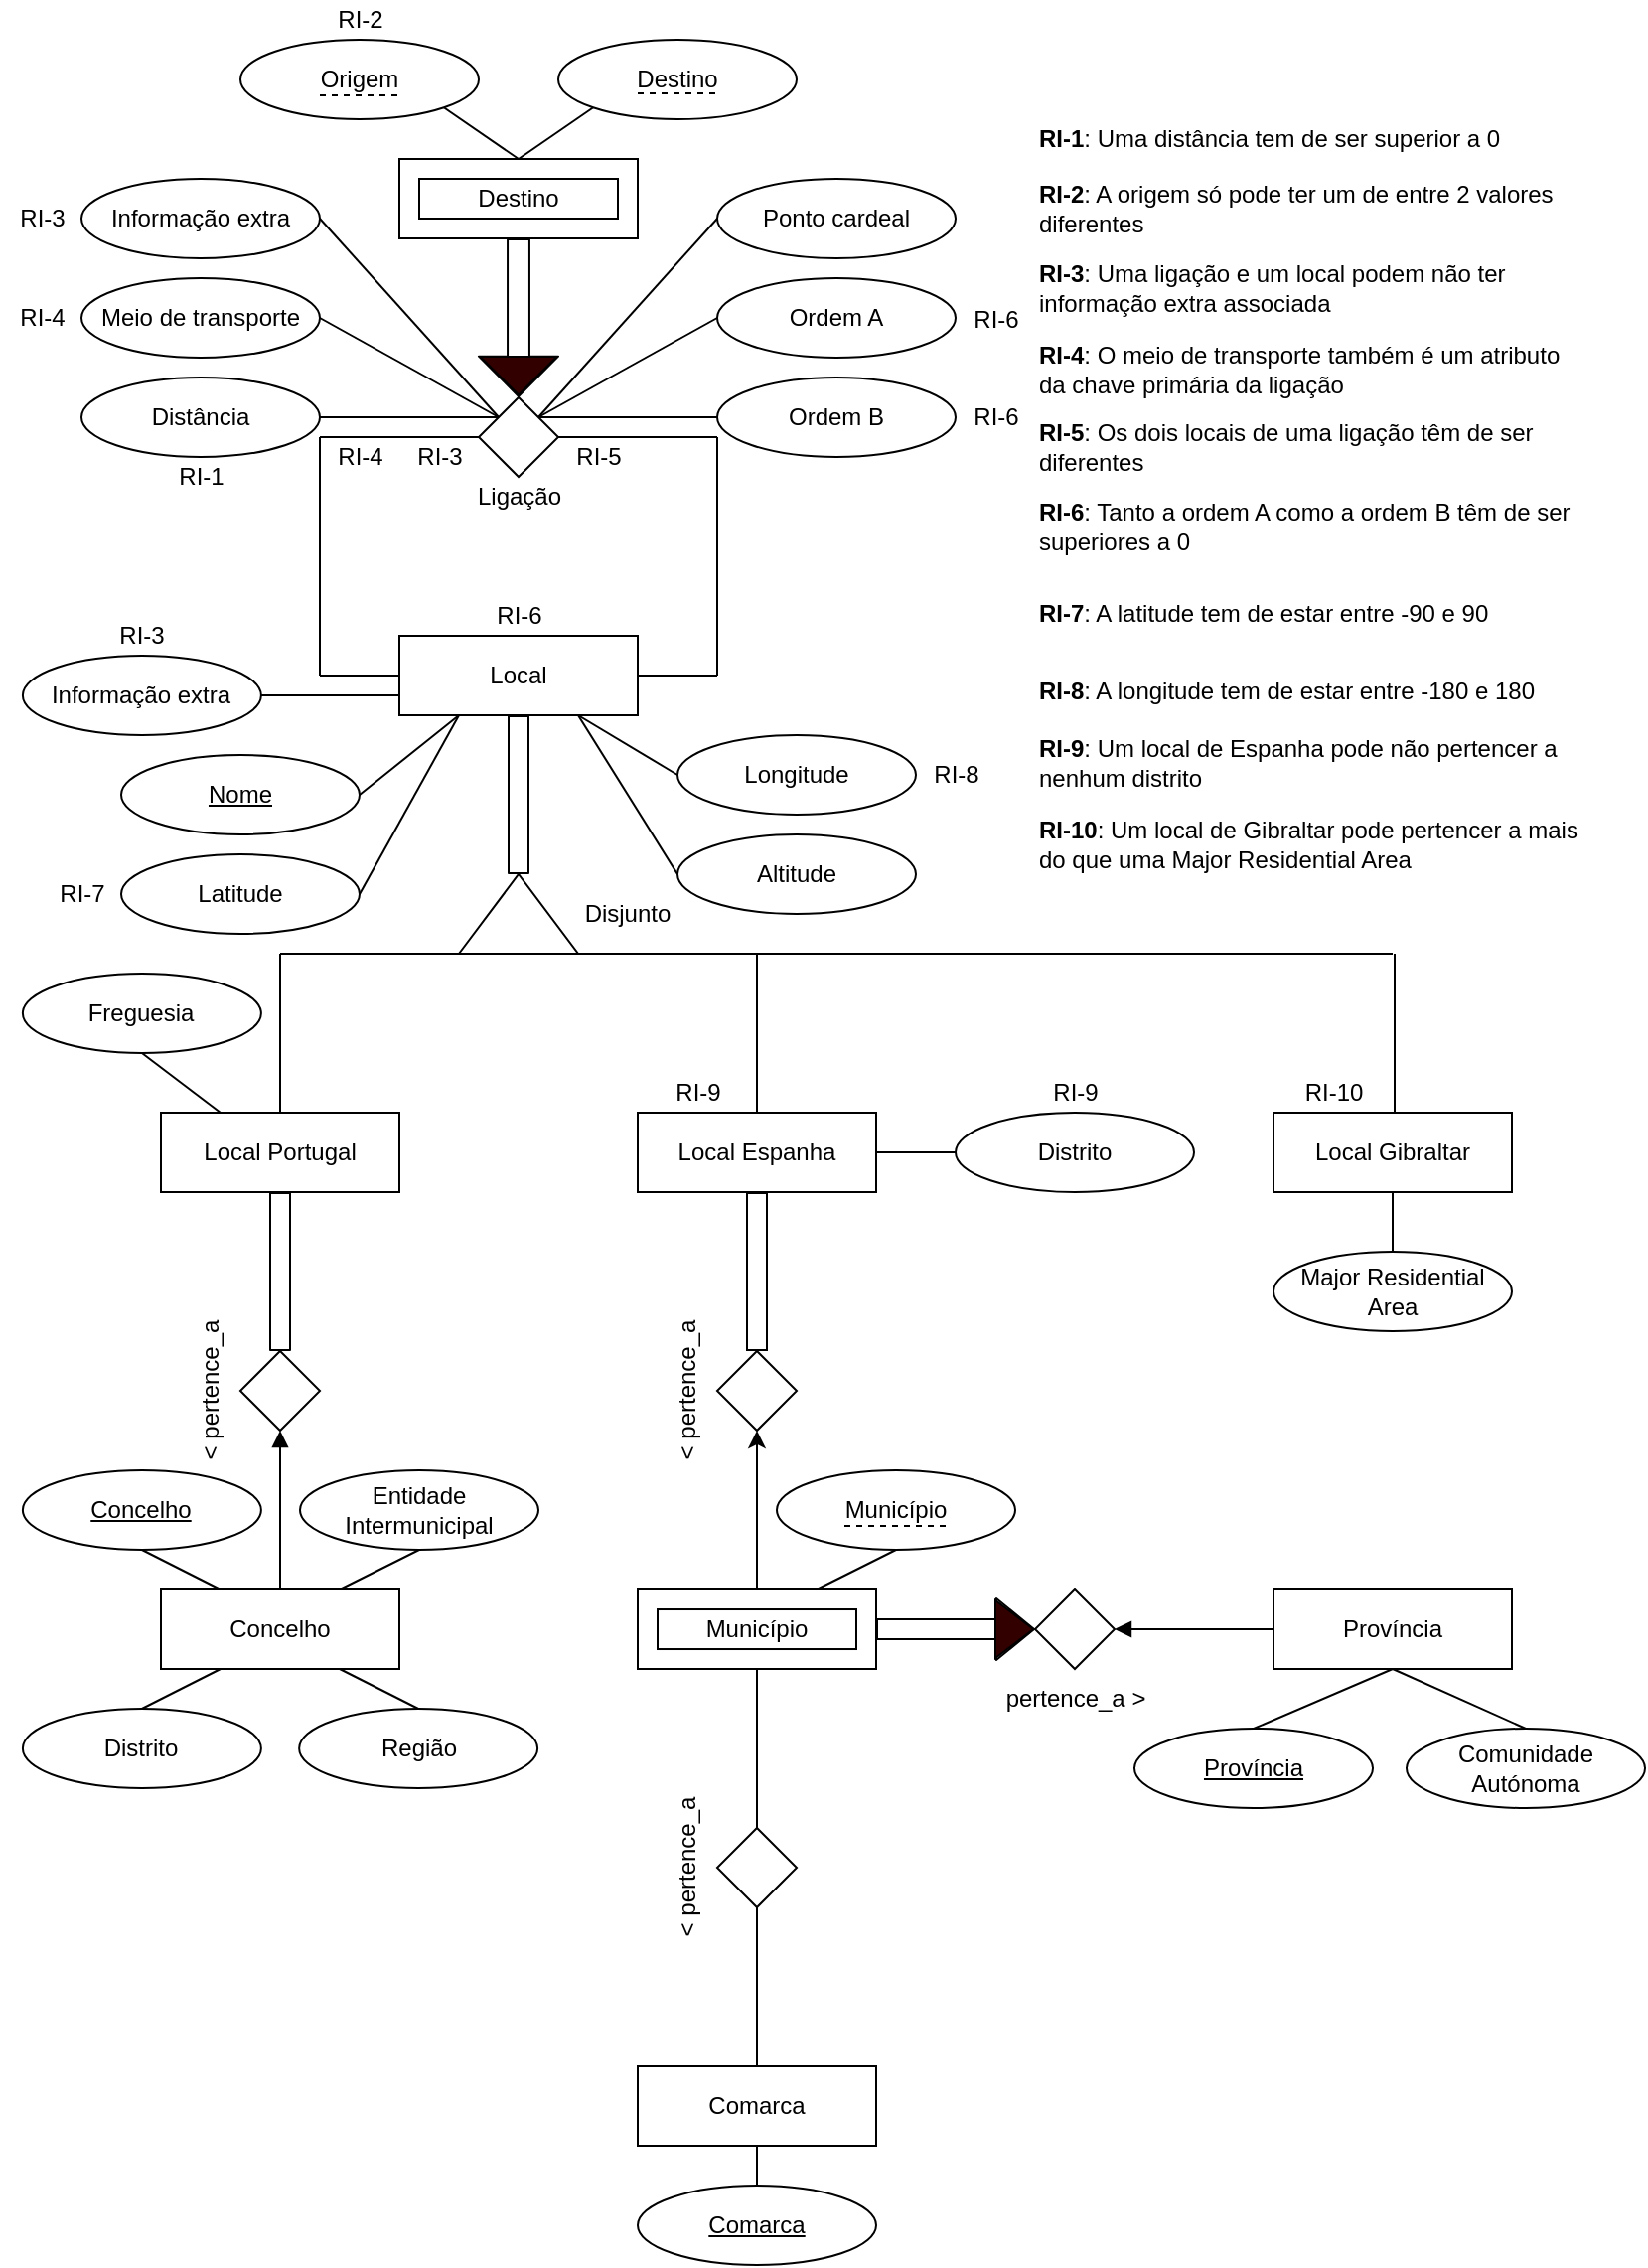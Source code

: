 <mxfile version="13.9.2" type="device"><diagram id="DC9DryZOAjjXca_R9cjU" name="Page-1"><mxGraphModel dx="1422" dy="762" grid="1" gridSize="10" guides="1" tooltips="1" connect="1" arrows="1" fold="1" page="1" pageScale="1" pageWidth="827" pageHeight="1169" math="0" shadow="0"><root><mxCell id="0"/><mxCell id="1" parent="0"/><mxCell id="Ir1CmOhTRqRoBB4s395g-1" value="Local Portugal" style="rounded=0;whiteSpace=wrap;html=1;" parent="1" vertex="1"><mxGeometry x="80" y="560" width="120" height="40" as="geometry"/></mxCell><mxCell id="SoX_IOVRgisj7FceYTcD-1" style="edgeStyle=orthogonalEdgeStyle;rounded=0;orthogonalLoop=1;jettySize=auto;html=1;exitX=0.5;exitY=1;exitDx=0;exitDy=0;entryX=0.5;entryY=0;entryDx=0;entryDy=0;strokeWidth=1;shape=flexArrow;labelBorderColor=#000000;endArrow=none;endFill=0;" parent="1" source="Ir1CmOhTRqRoBB4s395g-3" target="Ir1CmOhTRqRoBB4s395g-11" edge="1"><mxGeometry relative="1" as="geometry"/></mxCell><mxCell id="Ir1CmOhTRqRoBB4s395g-3" value="Local Espanha" style="rounded=0;whiteSpace=wrap;html=1;" parent="1" vertex="1"><mxGeometry x="320" y="560" width="120" height="40" as="geometry"/></mxCell><mxCell id="Ir1CmOhTRqRoBB4s395g-4" value="Província" style="rounded=0;whiteSpace=wrap;html=1;" parent="1" vertex="1"><mxGeometry x="640" y="800" width="120" height="40" as="geometry"/></mxCell><mxCell id="Ir1CmOhTRqRoBB4s395g-5" value="Concelho" style="rounded=0;whiteSpace=wrap;html=1;" parent="1" vertex="1"><mxGeometry x="80" y="800" width="120" height="40" as="geometry"/></mxCell><mxCell id="7qS_gcnjjlwDgOQK5V2x-15" style="edgeStyle=none;rounded=1;jumpStyle=none;orthogonalLoop=1;jettySize=auto;html=1;exitX=0.75;exitY=0;exitDx=0;exitDy=0;entryX=0.5;entryY=1;entryDx=0;entryDy=0;endArrow=none;endFill=0;" parent="1" source="Ir1CmOhTRqRoBB4s395g-6" target="7qS_gcnjjlwDgOQK5V2x-11" edge="1"><mxGeometry relative="1" as="geometry"/></mxCell><mxCell id="Ir1CmOhTRqRoBB4s395g-6" value="Município" style="rounded=0;whiteSpace=wrap;html=1;" parent="1" vertex="1"><mxGeometry x="320" y="800" width="120" height="40" as="geometry"/></mxCell><mxCell id="Pfcc_-ZRixYDQYfbizdd-3" style="edgeStyle=orthogonalEdgeStyle;rounded=0;orthogonalLoop=1;jettySize=auto;html=1;exitX=0;exitY=0.75;exitDx=0;exitDy=0;entryX=1;entryY=0.5;entryDx=0;entryDy=0;endArrow=none;endFill=0;" parent="1" source="Ir1CmOhTRqRoBB4s395g-7" target="Pfcc_-ZRixYDQYfbizdd-2" edge="1"><mxGeometry relative="1" as="geometry"/></mxCell><mxCell id="Ir1CmOhTRqRoBB4s395g-7" value="Local" style="rounded=0;whiteSpace=wrap;html=1;" parent="1" vertex="1"><mxGeometry x="200" y="320" width="120" height="40" as="geometry"/></mxCell><mxCell id="Ir1CmOhTRqRoBB4s395g-8" value="Destino" style="rounded=0;whiteSpace=wrap;html=1;" parent="1" vertex="1"><mxGeometry x="200" y="80" width="120" height="40" as="geometry"/></mxCell><mxCell id="Ir1CmOhTRqRoBB4s395g-9" value="" style="rhombus;whiteSpace=wrap;html=1;" parent="1" vertex="1"><mxGeometry x="240" y="200" width="40" height="40" as="geometry"/></mxCell><mxCell id="Ir1CmOhTRqRoBB4s395g-11" value="" style="rhombus;whiteSpace=wrap;html=1;" parent="1" vertex="1"><mxGeometry x="360" y="680" width="40" height="40" as="geometry"/></mxCell><mxCell id="Ir1CmOhTRqRoBB4s395g-12" value="" style="rhombus;whiteSpace=wrap;html=1;perimeterSpacing=0;shadow=0;sketch=0;" parent="1" vertex="1"><mxGeometry x="520" y="800" width="40" height="40" as="geometry"/></mxCell><mxCell id="Ir1CmOhTRqRoBB4s395g-13" value="" style="rhombus;whiteSpace=wrap;html=1;" parent="1" vertex="1"><mxGeometry x="120" y="680" width="40" height="40" as="geometry"/></mxCell><mxCell id="Ir1CmOhTRqRoBB4s395g-16" value="" style="triangle;whiteSpace=wrap;html=1;rotation=-90;" parent="1" vertex="1"><mxGeometry x="240" y="430" width="40" height="60" as="geometry"/></mxCell><mxCell id="Ir1CmOhTRqRoBB4s395g-17" value="" style="endArrow=none;html=1;entryX=0.5;entryY=1;entryDx=0;entryDy=0;exitX=0.5;exitY=0;exitDx=0;exitDy=0;shape=flexArrow;startArrow=block;endFill=0;startWidth=28.095;startSize=6.395;width=10.952;" parent="1" source="Ir1CmOhTRqRoBB4s395g-9" target="Ir1CmOhTRqRoBB4s395g-8" edge="1"><mxGeometry width="50" height="50" relative="1" as="geometry"><mxPoint x="310" y="480" as="sourcePoint"/><mxPoint x="360" y="430" as="targetPoint"/></mxGeometry></mxCell><mxCell id="Ir1CmOhTRqRoBB4s395g-18" value="" style="triangle;whiteSpace=wrap;html=1;rotation=90;fillColor=#330000;" parent="1" vertex="1"><mxGeometry x="250.44" y="170" width="19.13" height="38.25" as="geometry"/></mxCell><mxCell id="Ir1CmOhTRqRoBB4s395g-22" value="" style="rounded=0;whiteSpace=wrap;html=1;fillColor=none;" parent="1" vertex="1"><mxGeometry x="210" y="90" width="100" height="20" as="geometry"/></mxCell><mxCell id="Ir1CmOhTRqRoBB4s395g-23" value="" style="endArrow=none;html=1;exitX=0;exitY=0.5;exitDx=0;exitDy=0;" parent="1" source="Ir1CmOhTRqRoBB4s395g-7" edge="1"><mxGeometry width="50" height="50" relative="1" as="geometry"><mxPoint x="300" y="260" as="sourcePoint"/><mxPoint x="160" y="340" as="targetPoint"/></mxGeometry></mxCell><mxCell id="Ir1CmOhTRqRoBB4s395g-24" value="" style="endArrow=none;html=1;entryX=0;entryY=0.5;entryDx=0;entryDy=0;" parent="1" target="Ir1CmOhTRqRoBB4s395g-9" edge="1"><mxGeometry width="50" height="50" relative="1" as="geometry"><mxPoint x="160" y="220" as="sourcePoint"/><mxPoint x="350" y="210" as="targetPoint"/></mxGeometry></mxCell><mxCell id="Ir1CmOhTRqRoBB4s395g-25" value="" style="endArrow=none;html=1;" parent="1" edge="1"><mxGeometry width="50" height="50" relative="1" as="geometry"><mxPoint x="160" y="340" as="sourcePoint"/><mxPoint x="160" y="220" as="targetPoint"/></mxGeometry></mxCell><mxCell id="Ir1CmOhTRqRoBB4s395g-26" value="" style="endArrow=none;html=1;exitX=1;exitY=0.5;exitDx=0;exitDy=0;" parent="1" source="Ir1CmOhTRqRoBB4s395g-7" edge="1"><mxGeometry width="50" height="50" relative="1" as="geometry"><mxPoint x="300" y="260" as="sourcePoint"/><mxPoint x="360" y="340" as="targetPoint"/></mxGeometry></mxCell><mxCell id="Ir1CmOhTRqRoBB4s395g-27" value="" style="endArrow=none;html=1;exitX=1;exitY=0.5;exitDx=0;exitDy=0;" parent="1" source="Ir1CmOhTRqRoBB4s395g-9" edge="1"><mxGeometry width="50" height="50" relative="1" as="geometry"><mxPoint x="300" y="260" as="sourcePoint"/><mxPoint x="360" y="220" as="targetPoint"/></mxGeometry></mxCell><mxCell id="Ir1CmOhTRqRoBB4s395g-28" value="" style="endArrow=none;html=1;" parent="1" edge="1"><mxGeometry width="50" height="50" relative="1" as="geometry"><mxPoint x="360" y="340" as="sourcePoint"/><mxPoint x="360" y="220" as="targetPoint"/></mxGeometry></mxCell><mxCell id="Ir1CmOhTRqRoBB4s395g-29" value="" style="endArrow=none;html=1;entryX=0.5;entryY=1;entryDx=0;entryDy=0;exitX=1;exitY=0.5;exitDx=0;exitDy=0;shape=flexArrow;" parent="1" source="Ir1CmOhTRqRoBB4s395g-16" target="Ir1CmOhTRqRoBB4s395g-7" edge="1"><mxGeometry width="50" height="50" relative="1" as="geometry"><mxPoint x="300" y="480" as="sourcePoint"/><mxPoint x="350" y="430" as="targetPoint"/></mxGeometry></mxCell><mxCell id="Ir1CmOhTRqRoBB4s395g-30" value="" style="endArrow=none;html=1;exitX=0.5;exitY=0;exitDx=0;exitDy=0;" parent="1" source="Ir1CmOhTRqRoBB4s395g-1" edge="1"><mxGeometry width="50" height="50" relative="1" as="geometry"><mxPoint x="300" y="480" as="sourcePoint"/><mxPoint x="140" y="480" as="targetPoint"/></mxGeometry></mxCell><mxCell id="Ir1CmOhTRqRoBB4s395g-31" value="" style="endArrow=none;html=1;exitX=0.5;exitY=0;exitDx=0;exitDy=0;" parent="1" source="Ir1CmOhTRqRoBB4s395g-3" edge="1"><mxGeometry width="50" height="50" relative="1" as="geometry"><mxPoint x="300" y="480" as="sourcePoint"/><mxPoint x="380" y="480" as="targetPoint"/></mxGeometry></mxCell><mxCell id="Ir1CmOhTRqRoBB4s395g-32" value="" style="endArrow=none;html=1;" parent="1" edge="1"><mxGeometry width="50" height="50" relative="1" as="geometry"><mxPoint x="140" y="480" as="sourcePoint"/><mxPoint x="230" y="480" as="targetPoint"/></mxGeometry></mxCell><mxCell id="Ir1CmOhTRqRoBB4s395g-33" value="" style="endArrow=none;html=1;" parent="1" edge="1"><mxGeometry width="50" height="50" relative="1" as="geometry"><mxPoint x="290" y="480" as="sourcePoint"/><mxPoint x="700" y="480" as="targetPoint"/></mxGeometry></mxCell><mxCell id="Ir1CmOhTRqRoBB4s395g-34" value="Disjunto" style="text;html=1;strokeColor=none;fillColor=none;align=center;verticalAlign=middle;whiteSpace=wrap;rounded=0;" parent="1" vertex="1"><mxGeometry x="290" y="450" width="50" height="20" as="geometry"/></mxCell><mxCell id="Ir1CmOhTRqRoBB4s395g-35" value="" style="endArrow=none;html=1;entryX=0.5;entryY=1;entryDx=0;entryDy=0;exitX=0.5;exitY=0;exitDx=0;exitDy=0;shape=flexArrow;" parent="1" source="Ir1CmOhTRqRoBB4s395g-13" target="Ir1CmOhTRqRoBB4s395g-1" edge="1"><mxGeometry width="50" height="50" relative="1" as="geometry"><mxPoint x="300" y="720" as="sourcePoint"/><mxPoint x="350" y="670" as="targetPoint"/></mxGeometry></mxCell><mxCell id="Ir1CmOhTRqRoBB4s395g-36" value="" style="endArrow=none;html=1;exitX=0.5;exitY=1;exitDx=0;exitDy=0;entryX=0.5;entryY=0;entryDx=0;entryDy=0;startArrow=block;startFill=1;" parent="1" source="Ir1CmOhTRqRoBB4s395g-13" target="Ir1CmOhTRqRoBB4s395g-5" edge="1"><mxGeometry width="50" height="50" relative="1" as="geometry"><mxPoint x="300" y="720" as="sourcePoint"/><mxPoint x="350" y="670" as="targetPoint"/></mxGeometry></mxCell><mxCell id="Ir1CmOhTRqRoBB4s395g-38" value="" style="endArrow=none;html=1;exitX=0.5;exitY=1;exitDx=0;exitDy=0;entryX=0.5;entryY=0;entryDx=0;entryDy=0;startArrow=classic;startFill=1;" parent="1" source="Ir1CmOhTRqRoBB4s395g-11" target="Ir1CmOhTRqRoBB4s395g-6" edge="1"><mxGeometry width="50" height="50" relative="1" as="geometry"><mxPoint x="300" y="700" as="sourcePoint"/><mxPoint x="350" y="650" as="targetPoint"/></mxGeometry></mxCell><mxCell id="Ir1CmOhTRqRoBB4s395g-39" value="" style="endArrow=block;html=1;exitX=1;exitY=0.5;exitDx=0;exitDy=0;entryX=0;entryY=0.5;entryDx=0;entryDy=0;shape=flexArrow;" parent="1" target="Ir1CmOhTRqRoBB4s395g-12" edge="1"><mxGeometry width="50" height="50" relative="1" as="geometry"><mxPoint x="440" y="820" as="sourcePoint"/><mxPoint x="500" y="760" as="targetPoint"/></mxGeometry></mxCell><mxCell id="Ir1CmOhTRqRoBB4s395g-40" value="" style="endArrow=none;html=1;exitX=1;exitY=0.5;exitDx=0;exitDy=0;entryX=0;entryY=0.5;entryDx=0;entryDy=0;startArrow=block;startFill=1;" parent="1" source="Ir1CmOhTRqRoBB4s395g-12" target="Ir1CmOhTRqRoBB4s395g-4" edge="1"><mxGeometry width="50" height="50" relative="1" as="geometry"><mxPoint x="530" y="800" as="sourcePoint"/><mxPoint x="580" y="750" as="targetPoint"/></mxGeometry></mxCell><mxCell id="Ir1CmOhTRqRoBB4s395g-41" value="&amp;lt; pertence_a" style="text;html=1;align=center;verticalAlign=middle;resizable=0;points=[];autosize=1;rotation=-90;" parent="1" vertex="1"><mxGeometry x="60" y="690" width="90" height="20" as="geometry"/></mxCell><mxCell id="Ir1CmOhTRqRoBB4s395g-42" value="&amp;lt; pertence_a" style="text;html=1;align=center;verticalAlign=middle;resizable=0;points=[];autosize=1;rotation=-90;" parent="1" vertex="1"><mxGeometry x="300" y="690" width="90" height="20" as="geometry"/></mxCell><mxCell id="Ir1CmOhTRqRoBB4s395g-43" value="pertence_a &amp;gt;" style="text;html=1;align=center;verticalAlign=middle;resizable=0;points=[];autosize=1;" parent="1" vertex="1"><mxGeometry x="495" y="845" width="90" height="20" as="geometry"/></mxCell><mxCell id="Ir1CmOhTRqRoBB4s395g-44" value="Ligação" style="text;html=1;align=center;verticalAlign=middle;resizable=0;points=[];autosize=1;" parent="1" vertex="1"><mxGeometry x="230" y="240" width="60" height="20" as="geometry"/></mxCell><mxCell id="Ir1CmOhTRqRoBB4s395g-46" value="Origem" style="ellipse;whiteSpace=wrap;html=1;fillColor=none;fontStyle=0" parent="1" vertex="1"><mxGeometry x="120" y="20" width="120" height="40" as="geometry"/></mxCell><mxCell id="Ir1CmOhTRqRoBB4s395g-48" value="Destino" style="ellipse;whiteSpace=wrap;html=1;fillColor=none;fontStyle=0" parent="1" vertex="1"><mxGeometry x="280" y="20" width="120" height="40" as="geometry"/></mxCell><mxCell id="Ir1CmOhTRqRoBB4s395g-49" value="Latitude" style="ellipse;whiteSpace=wrap;html=1;fillColor=none;" parent="1" vertex="1"><mxGeometry x="60" y="430" width="120" height="40" as="geometry"/></mxCell><mxCell id="Ir1CmOhTRqRoBB4s395g-50" value="Nome" style="ellipse;whiteSpace=wrap;html=1;fillColor=none;fontStyle=4" parent="1" vertex="1"><mxGeometry x="60" y="380" width="120" height="40" as="geometry"/></mxCell><mxCell id="Ir1CmOhTRqRoBB4s395g-51" value="Altitude" style="ellipse;whiteSpace=wrap;html=1;fillColor=none;" parent="1" vertex="1"><mxGeometry x="340" y="420" width="120" height="40" as="geometry"/></mxCell><mxCell id="Ir1CmOhTRqRoBB4s395g-52" value="Longitude" style="ellipse;whiteSpace=wrap;html=1;fillColor=none;" parent="1" vertex="1"><mxGeometry x="340" y="370" width="120" height="40" as="geometry"/></mxCell><mxCell id="Ir1CmOhTRqRoBB4s395g-53" value="Distrito" style="ellipse;whiteSpace=wrap;html=1;fillColor=none;" parent="1" vertex="1"><mxGeometry x="480" y="560" width="120" height="40" as="geometry"/></mxCell><mxCell id="Ir1CmOhTRqRoBB4s395g-54" value="Freguesia" style="ellipse;whiteSpace=wrap;html=1;fillColor=none;" parent="1" vertex="1"><mxGeometry x="10.44" y="490" width="120" height="40" as="geometry"/></mxCell><mxCell id="Ir1CmOhTRqRoBB4s395g-55" value="Província" style="ellipse;whiteSpace=wrap;html=1;fillColor=none;fontStyle=4" parent="1" vertex="1"><mxGeometry x="570" y="870" width="120" height="40" as="geometry"/></mxCell><mxCell id="Ir1CmOhTRqRoBB4s395g-57" value="Concelho" style="ellipse;whiteSpace=wrap;html=1;fillColor=none;fontStyle=4" parent="1" vertex="1"><mxGeometry x="10.44" y="740" width="120" height="40" as="geometry"/></mxCell><mxCell id="Ir1CmOhTRqRoBB4s395g-58" value="Comunidade Autónoma" style="ellipse;whiteSpace=wrap;html=1;fillColor=none;" parent="1" vertex="1"><mxGeometry x="707" y="870" width="120" height="40" as="geometry"/></mxCell><mxCell id="Ir1CmOhTRqRoBB4s395g-59" value="Entidade Intermunicipal" style="ellipse;whiteSpace=wrap;html=1;fillColor=none;" parent="1" vertex="1"><mxGeometry x="150" y="740" width="120" height="40" as="geometry"/></mxCell><mxCell id="Ir1CmOhTRqRoBB4s395g-60" value="Distrito" style="ellipse;whiteSpace=wrap;html=1;fillColor=none;" parent="1" vertex="1"><mxGeometry x="10.44" y="860" width="120" height="40" as="geometry"/></mxCell><mxCell id="Ir1CmOhTRqRoBB4s395g-62" value="Região" style="ellipse;whiteSpace=wrap;html=1;fillColor=none;" parent="1" vertex="1"><mxGeometry x="149.57" y="860" width="120" height="40" as="geometry"/></mxCell><mxCell id="Ir1CmOhTRqRoBB4s395g-63" value="Ponto cardeal" style="ellipse;whiteSpace=wrap;html=1;fillColor=none;" parent="1" vertex="1"><mxGeometry x="360" y="90" width="120" height="40" as="geometry"/></mxCell><mxCell id="Ir1CmOhTRqRoBB4s395g-64" value="Distância" style="ellipse;whiteSpace=wrap;html=1;fillColor=none;" parent="1" vertex="1"><mxGeometry x="40" y="190" width="120" height="40" as="geometry"/></mxCell><mxCell id="Ir1CmOhTRqRoBB4s395g-65" value="Informação extra" style="ellipse;whiteSpace=wrap;html=1;fillColor=none;" parent="1" vertex="1"><mxGeometry x="40" y="90" width="120" height="40" as="geometry"/></mxCell><mxCell id="Ir1CmOhTRqRoBB4s395g-66" value="Meio de transporte" style="ellipse;whiteSpace=wrap;html=1;fillColor=none;" parent="1" vertex="1"><mxGeometry x="40" y="140" width="120" height="40" as="geometry"/></mxCell><mxCell id="Ir1CmOhTRqRoBB4s395g-70" value="" style="endArrow=none;html=1;entryX=0.5;entryY=0;entryDx=0;entryDy=0;exitX=1;exitY=1;exitDx=0;exitDy=0;" parent="1" source="Ir1CmOhTRqRoBB4s395g-46" target="Ir1CmOhTRqRoBB4s395g-8" edge="1"><mxGeometry width="50" height="50" relative="1" as="geometry"><mxPoint x="360" y="180" as="sourcePoint"/><mxPoint x="410" y="130" as="targetPoint"/></mxGeometry></mxCell><mxCell id="Ir1CmOhTRqRoBB4s395g-72" value="" style="endArrow=none;html=1;entryX=0.5;entryY=0;entryDx=0;entryDy=0;exitX=0;exitY=1;exitDx=0;exitDy=0;" parent="1" source="Ir1CmOhTRqRoBB4s395g-48" target="Ir1CmOhTRqRoBB4s395g-8" edge="1"><mxGeometry width="50" height="50" relative="1" as="geometry"><mxPoint x="360" y="180" as="sourcePoint"/><mxPoint x="410" y="130" as="targetPoint"/></mxGeometry></mxCell><mxCell id="Ir1CmOhTRqRoBB4s395g-74" value="" style="endArrow=none;html=1;entryX=0;entryY=0;entryDx=0;entryDy=0;exitX=1;exitY=0.5;exitDx=0;exitDy=0;" parent="1" source="Ir1CmOhTRqRoBB4s395g-64" target="Ir1CmOhTRqRoBB4s395g-9" edge="1"><mxGeometry width="50" height="50" relative="1" as="geometry"><mxPoint x="360" y="180" as="sourcePoint"/><mxPoint x="410" y="130" as="targetPoint"/></mxGeometry></mxCell><mxCell id="Ir1CmOhTRqRoBB4s395g-75" value="" style="endArrow=none;html=1;entryX=0;entryY=0;entryDx=0;entryDy=0;exitX=1;exitY=0.5;exitDx=0;exitDy=0;" parent="1" source="Ir1CmOhTRqRoBB4s395g-66" target="Ir1CmOhTRqRoBB4s395g-9" edge="1"><mxGeometry width="50" height="50" relative="1" as="geometry"><mxPoint x="360" y="180" as="sourcePoint"/><mxPoint x="410" y="130" as="targetPoint"/></mxGeometry></mxCell><mxCell id="Ir1CmOhTRqRoBB4s395g-76" value="" style="endArrow=none;html=1;entryX=0;entryY=0;entryDx=0;entryDy=0;exitX=1;exitY=0.5;exitDx=0;exitDy=0;" parent="1" source="Ir1CmOhTRqRoBB4s395g-65" target="Ir1CmOhTRqRoBB4s395g-9" edge="1"><mxGeometry width="50" height="50" relative="1" as="geometry"><mxPoint x="360" y="180" as="sourcePoint"/><mxPoint x="410" y="130" as="targetPoint"/></mxGeometry></mxCell><mxCell id="Ir1CmOhTRqRoBB4s395g-77" value="" style="endArrow=none;html=1;entryX=1;entryY=0;entryDx=0;entryDy=0;exitX=0;exitY=0.5;exitDx=0;exitDy=0;" parent="1" source="Ir1CmOhTRqRoBB4s395g-63" target="Ir1CmOhTRqRoBB4s395g-9" edge="1"><mxGeometry width="50" height="50" relative="1" as="geometry"><mxPoint x="360" y="180" as="sourcePoint"/><mxPoint x="410" y="130" as="targetPoint"/></mxGeometry></mxCell><mxCell id="Ir1CmOhTRqRoBB4s395g-78" value="" style="endArrow=none;html=1;entryX=0.25;entryY=1;entryDx=0;entryDy=0;exitX=1;exitY=0.5;exitDx=0;exitDy=0;" parent="1" source="Ir1CmOhTRqRoBB4s395g-50" target="Ir1CmOhTRqRoBB4s395g-7" edge="1"><mxGeometry width="50" height="50" relative="1" as="geometry"><mxPoint x="360" y="430" as="sourcePoint"/><mxPoint x="410" y="380" as="targetPoint"/></mxGeometry></mxCell><mxCell id="Ir1CmOhTRqRoBB4s395g-79" value="" style="endArrow=none;html=1;entryX=0.25;entryY=1;entryDx=0;entryDy=0;exitX=1;exitY=0.5;exitDx=0;exitDy=0;" parent="1" source="Ir1CmOhTRqRoBB4s395g-49" target="Ir1CmOhTRqRoBB4s395g-7" edge="1"><mxGeometry width="50" height="50" relative="1" as="geometry"><mxPoint x="360" y="430" as="sourcePoint"/><mxPoint x="410" y="380" as="targetPoint"/></mxGeometry></mxCell><mxCell id="Ir1CmOhTRqRoBB4s395g-80" value="" style="endArrow=none;html=1;entryX=0.75;entryY=1;entryDx=0;entryDy=0;exitX=0;exitY=0.5;exitDx=0;exitDy=0;" parent="1" source="Ir1CmOhTRqRoBB4s395g-52" target="Ir1CmOhTRqRoBB4s395g-7" edge="1"><mxGeometry width="50" height="50" relative="1" as="geometry"><mxPoint x="360" y="430" as="sourcePoint"/><mxPoint x="410" y="380" as="targetPoint"/></mxGeometry></mxCell><mxCell id="Ir1CmOhTRqRoBB4s395g-81" value="" style="endArrow=none;html=1;entryX=0.75;entryY=1;entryDx=0;entryDy=0;exitX=0;exitY=0.5;exitDx=0;exitDy=0;" parent="1" source="Ir1CmOhTRqRoBB4s395g-51" target="Ir1CmOhTRqRoBB4s395g-7" edge="1"><mxGeometry width="50" height="50" relative="1" as="geometry"><mxPoint x="360" y="430" as="sourcePoint"/><mxPoint x="410" y="380" as="targetPoint"/></mxGeometry></mxCell><mxCell id="Ir1CmOhTRqRoBB4s395g-82" value="" style="endArrow=none;html=1;entryX=0.25;entryY=0;entryDx=0;entryDy=0;exitX=0.5;exitY=1;exitDx=0;exitDy=0;" parent="1" source="Ir1CmOhTRqRoBB4s395g-54" target="Ir1CmOhTRqRoBB4s395g-1" edge="1"><mxGeometry width="50" height="50" relative="1" as="geometry"><mxPoint x="360" y="620" as="sourcePoint"/><mxPoint x="410" y="570" as="targetPoint"/></mxGeometry></mxCell><mxCell id="Ir1CmOhTRqRoBB4s395g-83" value="" style="endArrow=none;html=1;entryX=1;entryY=0.5;entryDx=0;entryDy=0;exitX=0;exitY=0.5;exitDx=0;exitDy=0;" parent="1" source="Ir1CmOhTRqRoBB4s395g-53" target="Ir1CmOhTRqRoBB4s395g-3" edge="1"><mxGeometry width="50" height="50" relative="1" as="geometry"><mxPoint x="360" y="620" as="sourcePoint"/><mxPoint x="410" y="570" as="targetPoint"/></mxGeometry></mxCell><mxCell id="Ir1CmOhTRqRoBB4s395g-85" value="" style="endArrow=none;html=1;entryX=0.5;entryY=1;entryDx=0;entryDy=0;exitX=0.5;exitY=0;exitDx=0;exitDy=0;rounded=1;" parent="1" source="Ir1CmOhTRqRoBB4s395g-55" target="Ir1CmOhTRqRoBB4s395g-4" edge="1"><mxGeometry width="50" height="50" relative="1" as="geometry"><mxPoint x="360" y="860" as="sourcePoint"/><mxPoint x="410" y="810" as="targetPoint"/></mxGeometry></mxCell><mxCell id="Ir1CmOhTRqRoBB4s395g-86" value="" style="endArrow=none;html=1;entryX=0.5;entryY=1;entryDx=0;entryDy=0;exitX=0.5;exitY=0;exitDx=0;exitDy=0;" parent="1" source="Ir1CmOhTRqRoBB4s395g-58" target="Ir1CmOhTRqRoBB4s395g-4" edge="1"><mxGeometry width="50" height="50" relative="1" as="geometry"><mxPoint x="360" y="860" as="sourcePoint"/><mxPoint x="410" y="810" as="targetPoint"/></mxGeometry></mxCell><mxCell id="Ir1CmOhTRqRoBB4s395g-87" value="" style="endArrow=none;html=1;entryX=0.5;entryY=1;entryDx=0;entryDy=0;exitX=0.25;exitY=0;exitDx=0;exitDy=0;" parent="1" source="Ir1CmOhTRqRoBB4s395g-5" target="Ir1CmOhTRqRoBB4s395g-57" edge="1"><mxGeometry width="50" height="50" relative="1" as="geometry"><mxPoint x="360" y="810" as="sourcePoint"/><mxPoint x="410" y="760" as="targetPoint"/></mxGeometry></mxCell><mxCell id="Ir1CmOhTRqRoBB4s395g-88" value="" style="endArrow=none;html=1;entryX=0.5;entryY=1;entryDx=0;entryDy=0;exitX=0.75;exitY=0;exitDx=0;exitDy=0;" parent="1" source="Ir1CmOhTRqRoBB4s395g-5" target="Ir1CmOhTRqRoBB4s395g-59" edge="1"><mxGeometry width="50" height="50" relative="1" as="geometry"><mxPoint x="360" y="810" as="sourcePoint"/><mxPoint x="410" y="760" as="targetPoint"/></mxGeometry></mxCell><mxCell id="Ir1CmOhTRqRoBB4s395g-89" value="" style="endArrow=none;html=1;entryX=0.25;entryY=1;entryDx=0;entryDy=0;exitX=0.5;exitY=0;exitDx=0;exitDy=0;" parent="1" source="Ir1CmOhTRqRoBB4s395g-60" target="Ir1CmOhTRqRoBB4s395g-5" edge="1"><mxGeometry width="50" height="50" relative="1" as="geometry"><mxPoint x="360" y="810" as="sourcePoint"/><mxPoint x="410" y="760" as="targetPoint"/></mxGeometry></mxCell><mxCell id="Ir1CmOhTRqRoBB4s395g-90" value="" style="endArrow=none;html=1;entryX=0.75;entryY=1;entryDx=0;entryDy=0;exitX=0.5;exitY=0;exitDx=0;exitDy=0;" parent="1" source="Ir1CmOhTRqRoBB4s395g-62" target="Ir1CmOhTRqRoBB4s395g-5" edge="1"><mxGeometry width="50" height="50" relative="1" as="geometry"><mxPoint x="360" y="810" as="sourcePoint"/><mxPoint x="410" y="760" as="targetPoint"/></mxGeometry></mxCell><mxCell id="Ir1CmOhTRqRoBB4s395g-92" value="" style="endArrow=none;dashed=1;html=1;fontStyle=4" parent="1" edge="1"><mxGeometry width="50" height="50" relative="1" as="geometry"><mxPoint x="160" y="48" as="sourcePoint"/><mxPoint x="200" y="48" as="targetPoint"/></mxGeometry></mxCell><mxCell id="Ir1CmOhTRqRoBB4s395g-94" value="" style="endArrow=none;dashed=1;html=1;" parent="1" edge="1"><mxGeometry width="50" height="50" relative="1" as="geometry"><mxPoint x="320" y="47" as="sourcePoint"/><mxPoint x="360" y="47" as="targetPoint"/></mxGeometry></mxCell><mxCell id="Ir1CmOhTRqRoBB4s395g-97" value="&lt;b&gt;RI-1&lt;/b&gt;: Uma distância tem de ser superior a 0" style="text;html=1;strokeColor=none;fillColor=none;align=left;verticalAlign=middle;whiteSpace=wrap;rounded=0;" parent="1" vertex="1"><mxGeometry x="520" y="60" width="280" height="20" as="geometry"/></mxCell><mxCell id="Ir1CmOhTRqRoBB4s395g-99" value="RI-1" style="text;html=1;align=center;verticalAlign=middle;resizable=0;points=[];autosize=1;" parent="1" vertex="1"><mxGeometry x="80" y="230" width="40" height="20" as="geometry"/></mxCell><mxCell id="Ir1CmOhTRqRoBB4s395g-101" value="&lt;b&gt;RI-2&lt;/b&gt;: A origem só pode ter um de entre 2 valores diferentes" style="text;html=1;strokeColor=none;fillColor=none;align=left;verticalAlign=middle;whiteSpace=wrap;rounded=0;" parent="1" vertex="1"><mxGeometry x="520" y="90" width="280" height="30" as="geometry"/></mxCell><mxCell id="Ir1CmOhTRqRoBB4s395g-103" value="RI-2" style="text;html=1;align=center;verticalAlign=middle;resizable=0;points=[];autosize=1;" parent="1" vertex="1"><mxGeometry x="160" width="40" height="20" as="geometry"/></mxCell><mxCell id="Ir1CmOhTRqRoBB4s395g-105" value="&lt;b&gt;RI-3&lt;/b&gt;: Uma ligação e um local podem não ter informação extra associada" style="text;html=1;strokeColor=none;fillColor=none;align=left;verticalAlign=middle;whiteSpace=wrap;rounded=0;" parent="1" vertex="1"><mxGeometry x="520" y="130" width="280" height="30" as="geometry"/></mxCell><mxCell id="Ir1CmOhTRqRoBB4s395g-107" value="RI-3" style="text;html=1;align=center;verticalAlign=middle;resizable=0;points=[];autosize=1;" parent="1" vertex="1"><mxGeometry y="100" width="40" height="20" as="geometry"/></mxCell><mxCell id="Ir1CmOhTRqRoBB4s395g-108" value="RI-3" style="text;html=1;align=center;verticalAlign=middle;resizable=0;points=[];autosize=1;" parent="1" vertex="1"><mxGeometry x="200" y="220" width="40" height="20" as="geometry"/></mxCell><mxCell id="Ir1CmOhTRqRoBB4s395g-110" value="&lt;b&gt;RI-7&lt;/b&gt;: A latitude tem de estar entre -90 e 90" style="text;html=1;strokeColor=none;fillColor=none;align=left;verticalAlign=middle;whiteSpace=wrap;rounded=0;" parent="1" vertex="1"><mxGeometry x="520" y="299" width="280" height="20" as="geometry"/></mxCell><mxCell id="Ir1CmOhTRqRoBB4s395g-111" value="RI-7" style="text;html=1;align=center;verticalAlign=middle;resizable=0;points=[];autosize=1;" parent="1" vertex="1"><mxGeometry x="20" y="440" width="40" height="20" as="geometry"/></mxCell><mxCell id="Ir1CmOhTRqRoBB4s395g-112" value="&lt;b&gt;RI-8&lt;/b&gt;: A longitude tem de estar entre -180 e 180" style="text;html=1;strokeColor=none;fillColor=none;align=left;verticalAlign=middle;whiteSpace=wrap;rounded=0;" parent="1" vertex="1"><mxGeometry x="520" y="338.12" width="280" height="20" as="geometry"/></mxCell><mxCell id="Ir1CmOhTRqRoBB4s395g-113" value="RI-8" style="text;html=1;align=center;verticalAlign=middle;resizable=0;points=[];autosize=1;" parent="1" vertex="1"><mxGeometry x="460" y="380" width="40" height="20" as="geometry"/></mxCell><mxCell id="Ir1CmOhTRqRoBB4s395g-114" value="&lt;b&gt;RI-9&lt;/b&gt;: Um local de Espanha pode não pertencer a nenhum distrito" style="text;html=1;strokeColor=none;fillColor=none;align=left;verticalAlign=middle;whiteSpace=wrap;rounded=0;" parent="1" vertex="1"><mxGeometry x="520" y="369" width="280" height="30" as="geometry"/></mxCell><mxCell id="Ir1CmOhTRqRoBB4s395g-115" value="RI-9" style="text;html=1;align=center;verticalAlign=middle;resizable=0;points=[];autosize=1;" parent="1" vertex="1"><mxGeometry x="520" y="540" width="40" height="20" as="geometry"/></mxCell><mxCell id="Ir1CmOhTRqRoBB4s395g-116" value="RI-9" style="text;html=1;align=center;verticalAlign=middle;resizable=0;points=[];autosize=1;" parent="1" vertex="1"><mxGeometry x="330" y="540" width="40" height="20" as="geometry"/></mxCell><mxCell id="E25M9Sed5NJE-Mtbkrc2-1" value="&lt;b&gt;RI-4&lt;/b&gt;: O meio de transporte também é um atributo da chave primária da ligação" style="text;html=1;strokeColor=none;fillColor=none;align=left;verticalAlign=middle;whiteSpace=wrap;rounded=0;" parent="1" vertex="1"><mxGeometry x="520" y="171" width="280" height="29.12" as="geometry"/></mxCell><mxCell id="E25M9Sed5NJE-Mtbkrc2-2" value="&lt;b&gt;RI-5&lt;/b&gt;: Os dois locais de uma ligação têm de ser diferentes" style="text;html=1;strokeColor=none;fillColor=none;align=left;verticalAlign=middle;whiteSpace=wrap;rounded=0;" parent="1" vertex="1"><mxGeometry x="520" y="210" width="280" height="30.12" as="geometry"/></mxCell><mxCell id="E25M9Sed5NJE-Mtbkrc2-3" value="RI-4" style="text;html=1;align=center;verticalAlign=middle;resizable=0;points=[];autosize=1;" parent="1" vertex="1"><mxGeometry x="-1.776e-15" y="150" width="40" height="20" as="geometry"/></mxCell><mxCell id="E25M9Sed5NJE-Mtbkrc2-4" value="RI-4" style="text;html=1;align=center;verticalAlign=middle;resizable=0;points=[];autosize=1;" parent="1" vertex="1"><mxGeometry x="160" y="220" width="40" height="20" as="geometry"/></mxCell><mxCell id="E25M9Sed5NJE-Mtbkrc2-5" value="RI-5" style="text;html=1;align=center;verticalAlign=middle;resizable=0;points=[];autosize=1;" parent="1" vertex="1"><mxGeometry x="280" y="220" width="40" height="20" as="geometry"/></mxCell><mxCell id="E25M9Sed5NJE-Mtbkrc2-6" value="RI-6" style="text;html=1;align=center;verticalAlign=middle;resizable=0;points=[];autosize=1;" parent="1" vertex="1"><mxGeometry x="240" y="300" width="40" height="20" as="geometry"/></mxCell><mxCell id="Pfcc_-ZRixYDQYfbizdd-2" value="Informação extra" style="ellipse;whiteSpace=wrap;html=1;fillColor=none;" parent="1" vertex="1"><mxGeometry x="10.44" y="330" width="120" height="40" as="geometry"/></mxCell><mxCell id="Pfcc_-ZRixYDQYfbizdd-4" value="RI-3" style="text;html=1;align=center;verticalAlign=middle;resizable=0;points=[];autosize=1;" parent="1" vertex="1"><mxGeometry x="50.44" y="310" width="40" height="20" as="geometry"/></mxCell><mxCell id="4X-AOaIvV7a4_8hn-E6w-1" value="Ordem A" style="ellipse;whiteSpace=wrap;html=1;fillColor=none;" parent="1" vertex="1"><mxGeometry x="360" y="140" width="120" height="40" as="geometry"/></mxCell><mxCell id="4X-AOaIvV7a4_8hn-E6w-2" value="Ordem B" style="ellipse;whiteSpace=wrap;html=1;fillColor=none;" parent="1" vertex="1"><mxGeometry x="360" y="190" width="120" height="40" as="geometry"/></mxCell><mxCell id="4X-AOaIvV7a4_8hn-E6w-3" value="" style="endArrow=none;html=1;entryX=0;entryY=0.5;entryDx=0;entryDy=0;exitX=1;exitY=0;exitDx=0;exitDy=0;" parent="1" source="Ir1CmOhTRqRoBB4s395g-9" target="4X-AOaIvV7a4_8hn-E6w-1" edge="1"><mxGeometry width="50" height="50" relative="1" as="geometry"><mxPoint x="410" y="270" as="sourcePoint"/><mxPoint x="320" y="370" as="targetPoint"/></mxGeometry></mxCell><mxCell id="4X-AOaIvV7a4_8hn-E6w-4" value="" style="endArrow=none;html=1;exitX=1;exitY=0;exitDx=0;exitDy=0;entryX=0;entryY=0.5;entryDx=0;entryDy=0;" parent="1" source="Ir1CmOhTRqRoBB4s395g-9" target="4X-AOaIvV7a4_8hn-E6w-2" edge="1"><mxGeometry width="50" height="50" relative="1" as="geometry"><mxPoint x="310" y="170" as="sourcePoint"/><mxPoint x="360" y="120" as="targetPoint"/></mxGeometry></mxCell><mxCell id="4X-AOaIvV7a4_8hn-E6w-5" value="&lt;b&gt;RI-6&lt;/b&gt;: Tanto a ordem A como a ordem B têm de ser superiores a 0" style="text;html=1;strokeColor=none;fillColor=none;align=left;verticalAlign=middle;whiteSpace=wrap;rounded=0;" parent="1" vertex="1"><mxGeometry x="520" y="250" width="280" height="30" as="geometry"/></mxCell><mxCell id="4X-AOaIvV7a4_8hn-E6w-6" value="RI-6" style="text;html=1;align=center;verticalAlign=middle;resizable=0;points=[];autosize=1;" parent="1" vertex="1"><mxGeometry x="480" y="151" width="40" height="20" as="geometry"/></mxCell><mxCell id="4X-AOaIvV7a4_8hn-E6w-7" value="RI-6" style="text;html=1;align=center;verticalAlign=middle;resizable=0;points=[];autosize=1;" parent="1" vertex="1"><mxGeometry x="480" y="200" width="40" height="20" as="geometry"/></mxCell><mxCell id="7qS_gcnjjlwDgOQK5V2x-3" value="Comarca" style="rounded=0;whiteSpace=wrap;html=1;" parent="1" vertex="1"><mxGeometry x="320" y="1040" width="120" height="40" as="geometry"/></mxCell><mxCell id="7qS_gcnjjlwDgOQK5V2x-4" value="Comarca" style="ellipse;whiteSpace=wrap;html=1;fillColor=none;fontStyle=4" parent="1" vertex="1"><mxGeometry x="320" y="1100" width="120" height="40" as="geometry"/></mxCell><mxCell id="7qS_gcnjjlwDgOQK5V2x-5" value="" style="endArrow=none;html=1;entryX=0.5;entryY=1;entryDx=0;entryDy=0;exitX=0.5;exitY=0;exitDx=0;exitDy=0;" parent="1" source="7qS_gcnjjlwDgOQK5V2x-4" target="7qS_gcnjjlwDgOQK5V2x-3" edge="1"><mxGeometry width="50" height="50" relative="1" as="geometry"><mxPoint x="360" y="1050" as="sourcePoint"/><mxPoint x="410" y="1000" as="targetPoint"/></mxGeometry></mxCell><mxCell id="7qS_gcnjjlwDgOQK5V2x-7" value="" style="rhombus;whiteSpace=wrap;html=1;" parent="1" vertex="1"><mxGeometry x="360" y="920" width="40" height="40" as="geometry"/></mxCell><mxCell id="7qS_gcnjjlwDgOQK5V2x-8" value="" style="endArrow=none;html=1;entryX=0.5;entryY=1;entryDx=0;entryDy=0;exitX=0.5;exitY=0;exitDx=0;exitDy=0;" parent="1" source="7qS_gcnjjlwDgOQK5V2x-7" edge="1"><mxGeometry width="50" height="50" relative="1" as="geometry"><mxPoint x="300" y="940" as="sourcePoint"/><mxPoint x="380" y="840" as="targetPoint"/></mxGeometry></mxCell><mxCell id="7qS_gcnjjlwDgOQK5V2x-9" value="" style="endArrow=none;html=1;exitX=0.5;exitY=1;exitDx=0;exitDy=0;entryX=0.5;entryY=0;entryDx=0;entryDy=0;" parent="1" source="7qS_gcnjjlwDgOQK5V2x-7" edge="1"><mxGeometry width="50" height="50" relative="1" as="geometry"><mxPoint x="300" y="940" as="sourcePoint"/><mxPoint x="380" y="1040" as="targetPoint"/></mxGeometry></mxCell><mxCell id="7qS_gcnjjlwDgOQK5V2x-10" value="&amp;lt; pertence_a" style="text;html=1;align=center;verticalAlign=middle;resizable=0;points=[];autosize=1;rotation=-90;" parent="1" vertex="1"><mxGeometry x="300" y="930" width="90" height="20" as="geometry"/></mxCell><mxCell id="7qS_gcnjjlwDgOQK5V2x-11" value="Município" style="ellipse;whiteSpace=wrap;html=1;fillColor=none;" parent="1" vertex="1"><mxGeometry x="390" y="740" width="120" height="40" as="geometry"/></mxCell><mxCell id="P021wbv1o6ZWZuNPVTgG-5" value="" style="triangle;whiteSpace=wrap;html=1;rotation=0;fillColor=#330000;connectable=0;" parent="1" vertex="1"><mxGeometry x="500" y="805.44" width="19.13" height="29.13" as="geometry"/></mxCell><mxCell id="P021wbv1o6ZWZuNPVTgG-11" value="" style="rounded=0;whiteSpace=wrap;html=1;fillColor=none;" parent="1" vertex="1"><mxGeometry x="330" y="810.01" width="100" height="20" as="geometry"/></mxCell><mxCell id="P021wbv1o6ZWZuNPVTgG-12" value="" style="endArrow=none;dashed=1;html=1;fontStyle=4" parent="1" edge="1"><mxGeometry width="50" height="50" relative="1" as="geometry"><mxPoint x="424" y="768" as="sourcePoint"/><mxPoint x="475" y="768" as="targetPoint"/></mxGeometry></mxCell><mxCell id="_5qAOxTRpxQ68rGAK4Q6-9" style="edgeStyle=orthogonalEdgeStyle;rounded=0;orthogonalLoop=1;jettySize=auto;html=1;exitX=0.5;exitY=1;exitDx=0;exitDy=0;entryX=0.5;entryY=0;entryDx=0;entryDy=0;endArrow=none;endFill=0;" edge="1" parent="1" source="_5qAOxTRpxQ68rGAK4Q6-1" target="_5qAOxTRpxQ68rGAK4Q6-8"><mxGeometry relative="1" as="geometry"/></mxCell><mxCell id="_5qAOxTRpxQ68rGAK4Q6-1" value="Local Gibraltar" style="rounded=0;whiteSpace=wrap;html=1;" vertex="1" parent="1"><mxGeometry x="640" y="560" width="120" height="40" as="geometry"/></mxCell><mxCell id="_5qAOxTRpxQ68rGAK4Q6-2" value="RI-10" style="text;html=1;align=center;verticalAlign=middle;resizable=0;points=[];autosize=1;" vertex="1" parent="1"><mxGeometry x="650" y="540" width="40" height="20" as="geometry"/></mxCell><mxCell id="_5qAOxTRpxQ68rGAK4Q6-4" value="" style="endArrow=none;html=1;exitX=0.5;exitY=0;exitDx=0;exitDy=0;" edge="1" parent="1"><mxGeometry width="50" height="50" relative="1" as="geometry"><mxPoint x="701" y="560" as="sourcePoint"/><mxPoint x="701" y="480" as="targetPoint"/></mxGeometry></mxCell><mxCell id="_5qAOxTRpxQ68rGAK4Q6-8" value="Major Residential Area" style="ellipse;whiteSpace=wrap;html=1;fillColor=none;" vertex="1" parent="1"><mxGeometry x="640" y="630" width="120" height="40" as="geometry"/></mxCell><mxCell id="_5qAOxTRpxQ68rGAK4Q6-10" value="&lt;b&gt;RI-10&lt;/b&gt;: Um local de Gibraltar pode pertencer a mais do que uma Major Residential Area" style="text;html=1;strokeColor=none;fillColor=none;align=left;verticalAlign=middle;whiteSpace=wrap;rounded=0;" vertex="1" parent="1"><mxGeometry x="520" y="410" width="280" height="30" as="geometry"/></mxCell></root></mxGraphModel></diagram></mxfile>